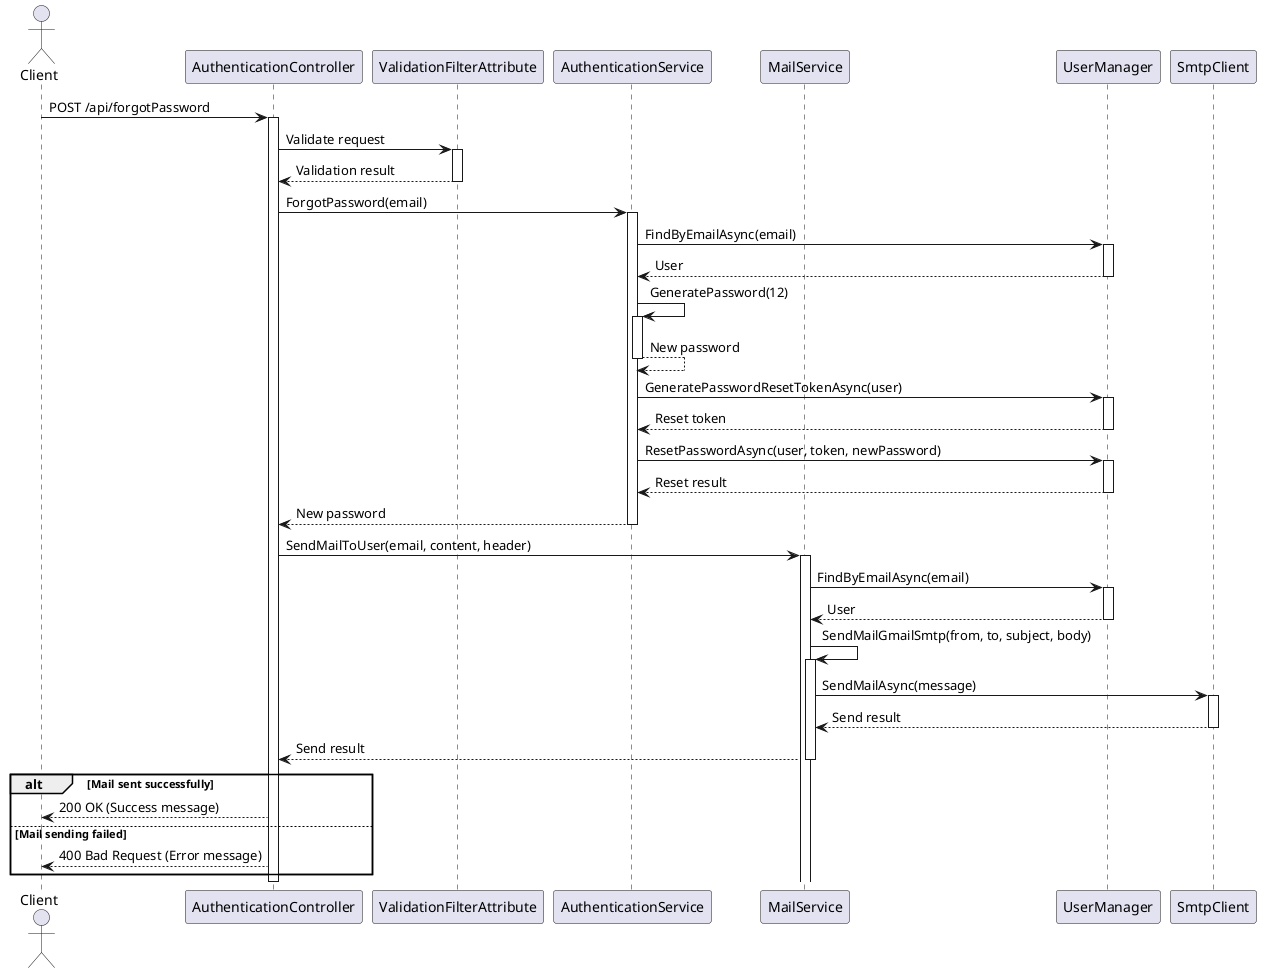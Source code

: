 @startuml Sequence Diagram

actor Client
participant "AuthenticationController" as Controller
participant "ValidationFilterAttribute" as ValidationFilter
participant "AuthenticationService" as AuthService
participant "MailService" as MailService
participant "UserManager" as UserManager
participant "SmtpClient" as SmtpClient

Client -> Controller : POST /api/forgotPassword
activate Controller

Controller -> ValidationFilter : Validate request
activate ValidationFilter
ValidationFilter --> Controller : Validation result
deactivate ValidationFilter

Controller -> AuthService : ForgotPassword(email)
activate AuthService

AuthService -> UserManager : FindByEmailAsync(email)
activate UserManager
UserManager --> AuthService : User
deactivate UserManager

AuthService -> AuthService : GeneratePassword(12)
activate AuthService
AuthService --> AuthService : New password
deactivate AuthService

AuthService -> UserManager : GeneratePasswordResetTokenAsync(user)
activate UserManager
UserManager --> AuthService : Reset token
deactivate UserManager

AuthService -> UserManager : ResetPasswordAsync(user, token, newPassword)
activate UserManager
UserManager --> AuthService : Reset result
deactivate UserManager

AuthService --> Controller : New password
deactivate AuthService

Controller -> MailService : SendMailToUser(email, content, header)
activate MailService

MailService -> UserManager : FindByEmailAsync(email)
activate UserManager
UserManager --> MailService : User
deactivate UserManager

MailService -> MailService : SendMailGmailSmtp(from, to, subject, body)
activate MailService

MailService -> SmtpClient : SendMailAsync(message)
activate SmtpClient
SmtpClient --> MailService : Send result
deactivate SmtpClient

MailService --> Controller : Send result
deactivate MailService

alt Mail sent successfully
    Controller --> Client : 200 OK (Success message)
else Mail sending failed
    Controller --> Client : 400 Bad Request (Error message)
end

deactivate Controller

@enduml